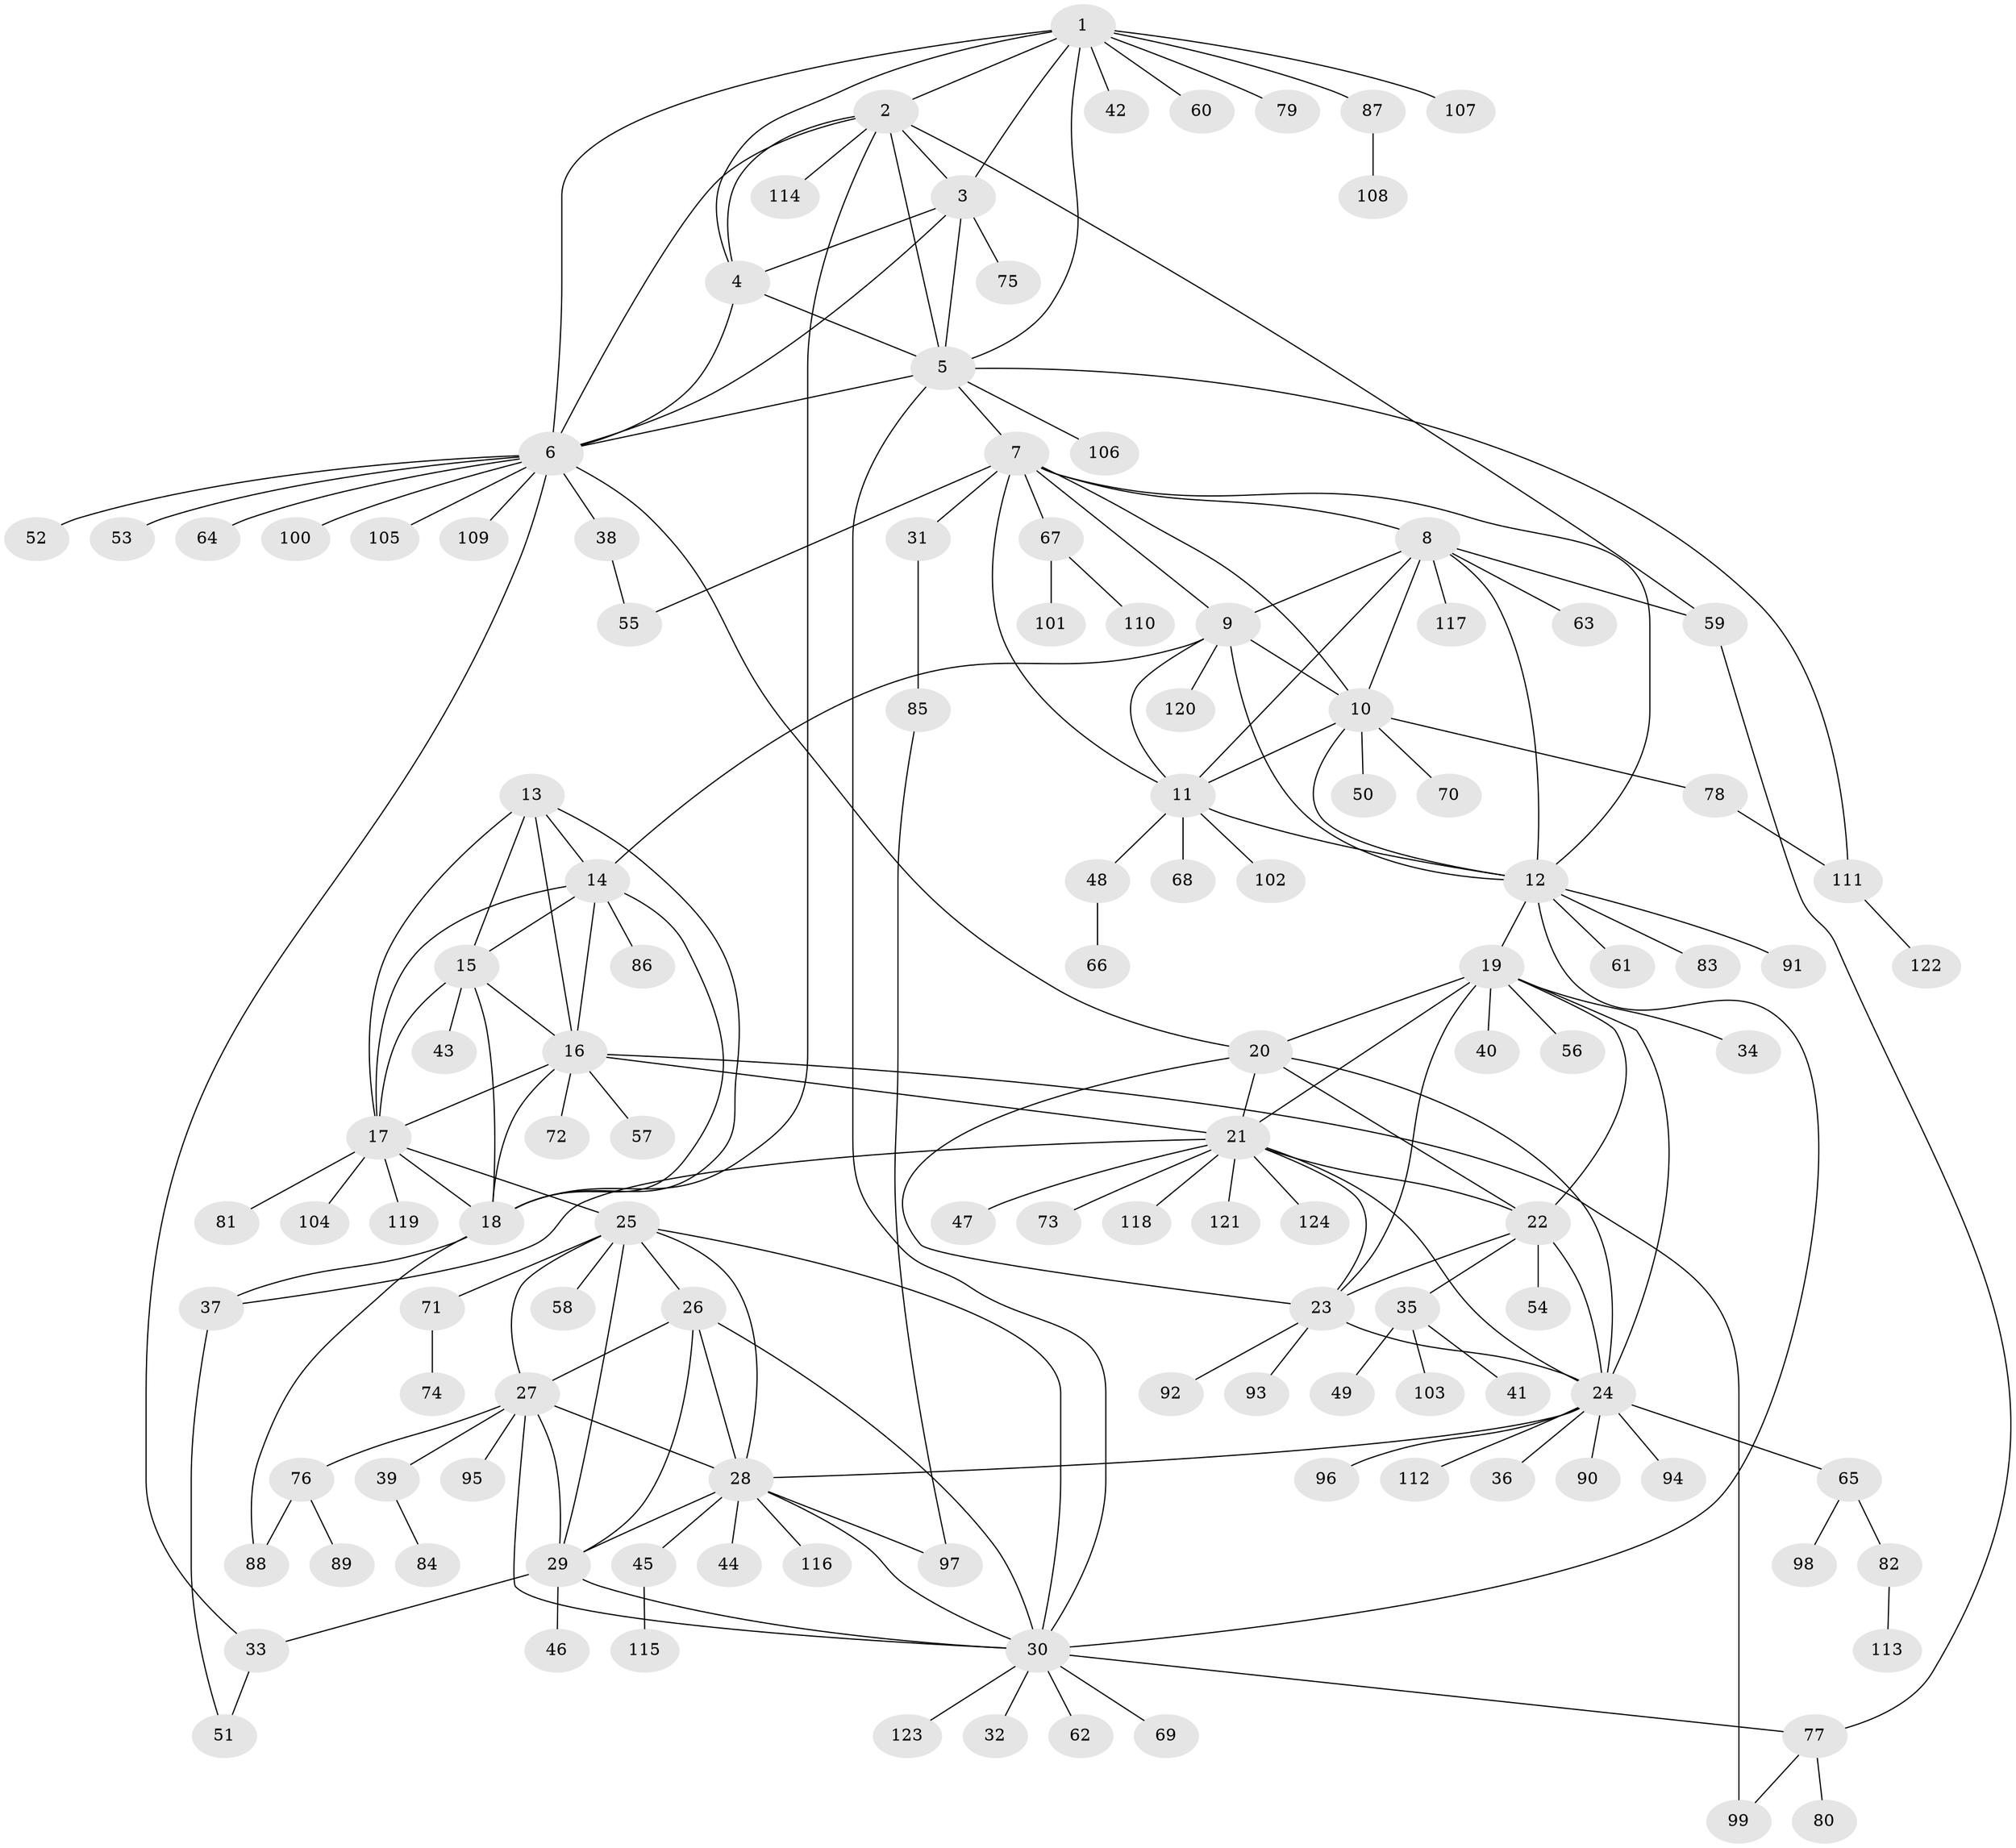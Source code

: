// coarse degree distribution, {9: 0.045454545454545456, 7: 0.06818181818181818, 5: 0.03409090909090909, 8: 0.022727272727272728, 13: 0.011363636363636364, 6: 0.056818181818181816, 14: 0.011363636363636364, 11: 0.03409090909090909, 2: 0.13636363636363635, 1: 0.5227272727272727, 4: 0.022727272727272728, 3: 0.03409090909090909}
// Generated by graph-tools (version 1.1) at 2025/52/03/04/25 22:52:50]
// undirected, 124 vertices, 189 edges
graph export_dot {
  node [color=gray90,style=filled];
  1;
  2;
  3;
  4;
  5;
  6;
  7;
  8;
  9;
  10;
  11;
  12;
  13;
  14;
  15;
  16;
  17;
  18;
  19;
  20;
  21;
  22;
  23;
  24;
  25;
  26;
  27;
  28;
  29;
  30;
  31;
  32;
  33;
  34;
  35;
  36;
  37;
  38;
  39;
  40;
  41;
  42;
  43;
  44;
  45;
  46;
  47;
  48;
  49;
  50;
  51;
  52;
  53;
  54;
  55;
  56;
  57;
  58;
  59;
  60;
  61;
  62;
  63;
  64;
  65;
  66;
  67;
  68;
  69;
  70;
  71;
  72;
  73;
  74;
  75;
  76;
  77;
  78;
  79;
  80;
  81;
  82;
  83;
  84;
  85;
  86;
  87;
  88;
  89;
  90;
  91;
  92;
  93;
  94;
  95;
  96;
  97;
  98;
  99;
  100;
  101;
  102;
  103;
  104;
  105;
  106;
  107;
  108;
  109;
  110;
  111;
  112;
  113;
  114;
  115;
  116;
  117;
  118;
  119;
  120;
  121;
  122;
  123;
  124;
  1 -- 2;
  1 -- 3;
  1 -- 4;
  1 -- 5;
  1 -- 6;
  1 -- 42;
  1 -- 60;
  1 -- 79;
  1 -- 87;
  1 -- 107;
  2 -- 3;
  2 -- 4;
  2 -- 5;
  2 -- 6;
  2 -- 18;
  2 -- 59;
  2 -- 114;
  3 -- 4;
  3 -- 5;
  3 -- 6;
  3 -- 75;
  4 -- 5;
  4 -- 6;
  5 -- 6;
  5 -- 7;
  5 -- 30;
  5 -- 106;
  5 -- 111;
  6 -- 20;
  6 -- 33;
  6 -- 38;
  6 -- 52;
  6 -- 53;
  6 -- 64;
  6 -- 100;
  6 -- 105;
  6 -- 109;
  7 -- 8;
  7 -- 9;
  7 -- 10;
  7 -- 11;
  7 -- 12;
  7 -- 31;
  7 -- 55;
  7 -- 67;
  8 -- 9;
  8 -- 10;
  8 -- 11;
  8 -- 12;
  8 -- 59;
  8 -- 63;
  8 -- 117;
  9 -- 10;
  9 -- 11;
  9 -- 12;
  9 -- 14;
  9 -- 120;
  10 -- 11;
  10 -- 12;
  10 -- 50;
  10 -- 70;
  10 -- 78;
  11 -- 12;
  11 -- 48;
  11 -- 68;
  11 -- 102;
  12 -- 19;
  12 -- 30;
  12 -- 61;
  12 -- 83;
  12 -- 91;
  13 -- 14;
  13 -- 15;
  13 -- 16;
  13 -- 17;
  13 -- 18;
  14 -- 15;
  14 -- 16;
  14 -- 17;
  14 -- 18;
  14 -- 86;
  15 -- 16;
  15 -- 17;
  15 -- 18;
  15 -- 43;
  16 -- 17;
  16 -- 18;
  16 -- 21;
  16 -- 57;
  16 -- 72;
  16 -- 99;
  17 -- 18;
  17 -- 25;
  17 -- 81;
  17 -- 104;
  17 -- 119;
  18 -- 37;
  18 -- 88;
  19 -- 20;
  19 -- 21;
  19 -- 22;
  19 -- 23;
  19 -- 24;
  19 -- 34;
  19 -- 40;
  19 -- 56;
  20 -- 21;
  20 -- 22;
  20 -- 23;
  20 -- 24;
  21 -- 22;
  21 -- 23;
  21 -- 24;
  21 -- 37;
  21 -- 47;
  21 -- 73;
  21 -- 118;
  21 -- 121;
  21 -- 124;
  22 -- 23;
  22 -- 24;
  22 -- 35;
  22 -- 54;
  23 -- 24;
  23 -- 92;
  23 -- 93;
  24 -- 28;
  24 -- 36;
  24 -- 65;
  24 -- 90;
  24 -- 94;
  24 -- 96;
  24 -- 112;
  25 -- 26;
  25 -- 27;
  25 -- 28;
  25 -- 29;
  25 -- 30;
  25 -- 58;
  25 -- 71;
  26 -- 27;
  26 -- 28;
  26 -- 29;
  26 -- 30;
  27 -- 28;
  27 -- 29;
  27 -- 30;
  27 -- 39;
  27 -- 76;
  27 -- 95;
  28 -- 29;
  28 -- 30;
  28 -- 44;
  28 -- 45;
  28 -- 97;
  28 -- 116;
  29 -- 30;
  29 -- 33;
  29 -- 46;
  30 -- 32;
  30 -- 62;
  30 -- 69;
  30 -- 77;
  30 -- 123;
  31 -- 85;
  33 -- 51;
  35 -- 41;
  35 -- 49;
  35 -- 103;
  37 -- 51;
  38 -- 55;
  39 -- 84;
  45 -- 115;
  48 -- 66;
  59 -- 77;
  65 -- 82;
  65 -- 98;
  67 -- 101;
  67 -- 110;
  71 -- 74;
  76 -- 88;
  76 -- 89;
  77 -- 80;
  77 -- 99;
  78 -- 111;
  82 -- 113;
  85 -- 97;
  87 -- 108;
  111 -- 122;
}
